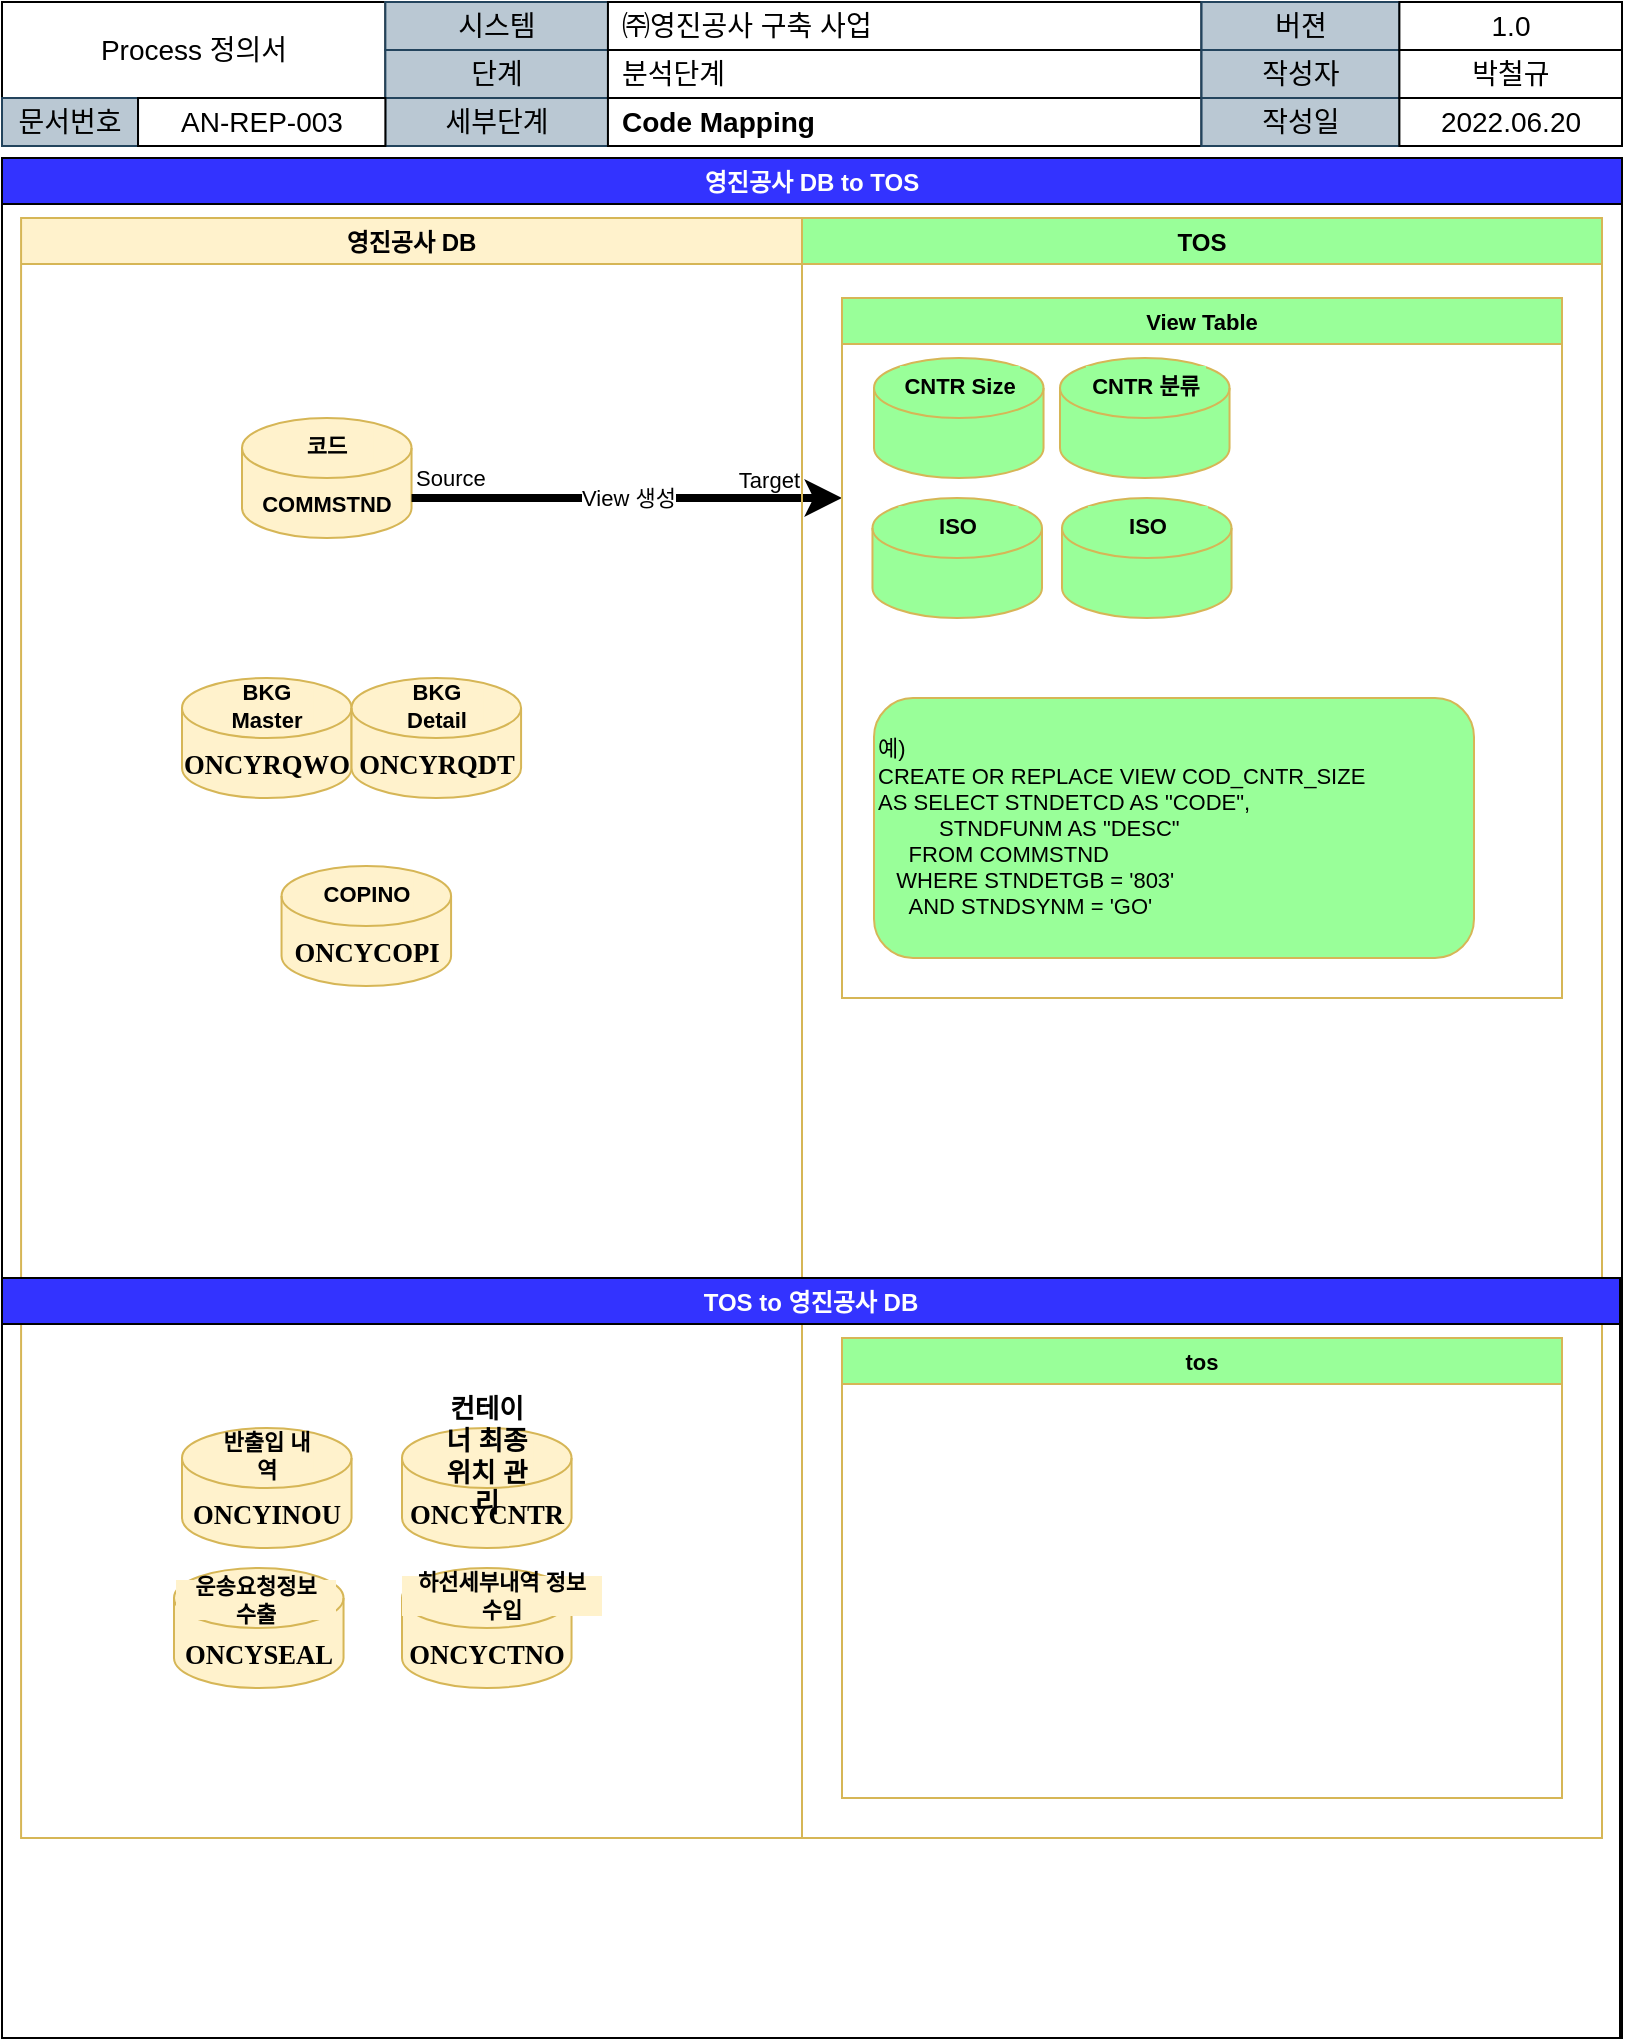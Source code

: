 <mxfile version="19.0.3" type="device"><diagram id="wt_jBTsRYYoexLTgwspS" name="Data 연동"><mxGraphModel dx="860" dy="704" grid="1" gridSize="10" guides="1" tooltips="1" connect="1" arrows="1" fold="1" page="1" pageScale="1" pageWidth="827" pageHeight="1169" math="0" shadow="0"><root><mxCell id="0"/><mxCell id="1" parent="0"/><mxCell id="JG6xR7-KhH6WIMGjo8ZL-10" value="영진공사 DB to TOS" style="swimlane;fillColor=#3333FF;fontColor=#FFFFFF;" vertex="1" parent="1"><mxGeometry x="10" y="90" width="810" height="940" as="geometry"/></mxCell><mxCell id="JG6xR7-KhH6WIMGjo8ZL-11" value="영진공사 DB" style="swimlane;fillColor=#fff2cc;strokeColor=#d6b656;startSize=23;" vertex="1" parent="JG6xR7-KhH6WIMGjo8ZL-10"><mxGeometry x="9.54" y="30" width="390.46" height="810" as="geometry"/></mxCell><mxCell id="JG6xR7-KhH6WIMGjo8ZL-12" style="edgeStyle=orthogonalEdgeStyle;rounded=0;orthogonalLoop=1;jettySize=auto;html=1;exitX=1;exitY=0.5;exitDx=0;exitDy=0;strokeColor=#FF0000;" edge="1" parent="JG6xR7-KhH6WIMGjo8ZL-11"><mxGeometry relative="1" as="geometry"><mxPoint x="241" y="420" as="targetPoint"/></mxGeometry></mxCell><mxCell id="LjD8sVheowiTAz0a9Ajj-3" value="" style="group;fontStyle=1" vertex="1" connectable="0" parent="JG6xR7-KhH6WIMGjo8ZL-11"><mxGeometry x="110.46" y="100" width="84.77" height="60" as="geometry"/></mxCell><mxCell id="LjD8sVheowiTAz0a9Ajj-1" value="COMMSTND" style="shape=cylinder3;whiteSpace=wrap;html=1;boundedLbl=1;backgroundOutline=1;size=15;fontSize=11;strokeColor=#D6B656;fillColor=#FFF2CC;fontStyle=1" vertex="1" parent="LjD8sVheowiTAz0a9Ajj-3"><mxGeometry width="84.77" height="60" as="geometry"/></mxCell><mxCell id="LjD8sVheowiTAz0a9Ajj-2" value="코드" style="rounded=0;whiteSpace=wrap;html=1;fontSize=11;strokeColor=none;fillColor=#FFF2CC;fontStyle=1" vertex="1" parent="LjD8sVheowiTAz0a9Ajj-3"><mxGeometry x="18.81" y="4" width="47.15" height="20" as="geometry"/></mxCell><mxCell id="LjD8sVheowiTAz0a9Ajj-21" value="" style="endArrow=classic;html=1;rounded=0;fontSize=11;strokeWidth=4;" edge="1" parent="JG6xR7-KhH6WIMGjo8ZL-11"><mxGeometry relative="1" as="geometry"><mxPoint x="195.23" y="140" as="sourcePoint"/><mxPoint x="410.46" y="140" as="targetPoint"/></mxGeometry></mxCell><mxCell id="LjD8sVheowiTAz0a9Ajj-22" value="View 생성" style="edgeLabel;resizable=0;html=1;align=center;verticalAlign=middle;fontSize=11;strokeColor=#D6B656;fillColor=#99FF99;" connectable="0" vertex="1" parent="LjD8sVheowiTAz0a9Ajj-21"><mxGeometry relative="1" as="geometry"/></mxCell><mxCell id="LjD8sVheowiTAz0a9Ajj-23" value="Source" style="edgeLabel;resizable=0;html=1;align=left;verticalAlign=bottom;fontSize=11;strokeColor=#D6B656;fillColor=#99FF99;" connectable="0" vertex="1" parent="LjD8sVheowiTAz0a9Ajj-21"><mxGeometry x="-1" relative="1" as="geometry"><mxPoint y="-2" as="offset"/></mxGeometry></mxCell><mxCell id="LjD8sVheowiTAz0a9Ajj-24" value="Target" style="edgeLabel;resizable=0;html=1;align=right;verticalAlign=bottom;fontSize=11;strokeColor=#D6B656;fillColor=#99FF99;" connectable="0" vertex="1" parent="LjD8sVheowiTAz0a9Ajj-21"><mxGeometry x="1" relative="1" as="geometry"><mxPoint x="-20" y="-1" as="offset"/></mxGeometry></mxCell><mxCell id="tDf80bBLrVIxVRzHua9G-3" value="" style="group;fontStyle=1" vertex="1" connectable="0" parent="JG6xR7-KhH6WIMGjo8ZL-11"><mxGeometry x="80.46" y="230" width="84.77" height="60" as="geometry"/></mxCell><mxCell id="tDf80bBLrVIxVRzHua9G-4" value="&lt;span style=&quot;font-size:10.0pt;mso-bidi-font-size:&lt;br/&gt;11.0pt;font-family:&amp;quot;맑은 고딕&amp;quot;;mso-ascii-theme-font:minor-latin;mso-fareast-theme-font:&lt;br/&gt;minor-fareast;mso-hansi-theme-font:minor-latin;mso-bidi-font-family:&amp;quot;Times New Roman&amp;quot;;&lt;br/&gt;mso-bidi-theme-font:minor-bidi;mso-ansi-language:EN-US;mso-fareast-language:&lt;br/&gt;KO;mso-bidi-language:AR-SA&quot; lang=&quot;EN-US&quot;&gt;ONCYRQWO&lt;/span&gt;" style="shape=cylinder3;whiteSpace=wrap;html=1;boundedLbl=1;backgroundOutline=1;size=15;fontSize=11;strokeColor=#D6B656;fillColor=#FFF2CC;fontStyle=1" vertex="1" parent="tDf80bBLrVIxVRzHua9G-3"><mxGeometry width="84.77" height="60" as="geometry"/></mxCell><mxCell id="tDf80bBLrVIxVRzHua9G-5" value="BKG Master" style="rounded=0;whiteSpace=wrap;html=1;fontSize=11;strokeColor=none;fillColor=#FFF2CC;fontStyle=1" vertex="1" parent="tDf80bBLrVIxVRzHua9G-3"><mxGeometry x="18.81" y="4" width="47.15" height="20" as="geometry"/></mxCell><mxCell id="tDf80bBLrVIxVRzHua9G-7" value="" style="group;fontStyle=1" vertex="1" connectable="0" parent="JG6xR7-KhH6WIMGjo8ZL-11"><mxGeometry x="165.23" y="230" width="84.77" height="60" as="geometry"/></mxCell><mxCell id="tDf80bBLrVIxVRzHua9G-8" value="&lt;span style=&quot;font-size:10.0pt;mso-bidi-font-size:&lt;br/&gt;11.0pt;font-family:&amp;quot;맑은 고딕&amp;quot;;mso-ascii-theme-font:minor-latin;mso-fareast-theme-font:&lt;br/&gt;minor-fareast;mso-hansi-theme-font:minor-latin;mso-bidi-font-family:&amp;quot;Times New Roman&amp;quot;;&lt;br/&gt;mso-bidi-theme-font:minor-bidi;mso-ansi-language:EN-US;mso-fareast-language:&lt;br/&gt;KO;mso-bidi-language:AR-SA&quot; lang=&quot;EN-US&quot;&gt;ONCYRQDT&lt;/span&gt;" style="shape=cylinder3;whiteSpace=wrap;html=1;boundedLbl=1;backgroundOutline=1;size=15;fontSize=11;strokeColor=#D6B656;fillColor=#FFF2CC;fontStyle=1" vertex="1" parent="tDf80bBLrVIxVRzHua9G-7"><mxGeometry width="84.77" height="60" as="geometry"/></mxCell><mxCell id="tDf80bBLrVIxVRzHua9G-9" value="BKG Detail" style="rounded=0;whiteSpace=wrap;html=1;fontSize=11;strokeColor=none;fillColor=#FFF2CC;fontStyle=1" vertex="1" parent="tDf80bBLrVIxVRzHua9G-7"><mxGeometry x="18.81" y="4" width="47.15" height="20" as="geometry"/></mxCell><mxCell id="JG6xR7-KhH6WIMGjo8ZL-21" value="TOS" style="swimlane;fillColor=#99FF99;strokeColor=#d6b656;" vertex="1" parent="JG6xR7-KhH6WIMGjo8ZL-10"><mxGeometry x="400" y="30" width="400" height="810" as="geometry"/></mxCell><mxCell id="JG6xR7-KhH6WIMGjo8ZL-22" style="edgeStyle=orthogonalEdgeStyle;rounded=0;orthogonalLoop=1;jettySize=auto;html=1;exitX=1;exitY=0.5;exitDx=0;exitDy=0;strokeColor=#FF0000;" edge="1" parent="JG6xR7-KhH6WIMGjo8ZL-21"><mxGeometry relative="1" as="geometry"><mxPoint x="241" y="420" as="targetPoint"/></mxGeometry></mxCell><mxCell id="JG6xR7-KhH6WIMGjo8ZL-41" value="cㅍ" style="group" vertex="1" connectable="0" parent="JG6xR7-KhH6WIMGjo8ZL-21"><mxGeometry x="194" y="30" width="51" height="37" as="geometry"/></mxCell><mxCell id="JG6xR7-KhH6WIMGjo8ZL-43" value="" style="rounded=0;whiteSpace=wrap;html=1;strokeColor=#FFFFFF;" vertex="1" parent="JG6xR7-KhH6WIMGjo8ZL-41"><mxGeometry x="12.5" y="-1" width="38.5" height="22" as="geometry"/></mxCell><mxCell id="LjD8sVheowiTAz0a9Ajj-18" value="View Table" style="swimlane;fontSize=11;strokeColor=#D6B656;fillColor=#99FF99;" vertex="1" parent="JG6xR7-KhH6WIMGjo8ZL-21"><mxGeometry x="20" y="40" width="360" height="350" as="geometry"/></mxCell><mxCell id="LjD8sVheowiTAz0a9Ajj-8" value="" style="group" vertex="1" connectable="0" parent="LjD8sVheowiTAz0a9Ajj-18"><mxGeometry x="109" y="30" width="84.77" height="60" as="geometry"/></mxCell><mxCell id="LjD8sVheowiTAz0a9Ajj-9" value="" style="shape=cylinder3;whiteSpace=wrap;html=1;boundedLbl=1;backgroundOutline=1;size=15;fontSize=11;strokeColor=#D6B656;fillColor=#99FF99;fontStyle=1" vertex="1" parent="LjD8sVheowiTAz0a9Ajj-8"><mxGeometry width="84.77" height="60" as="geometry"/></mxCell><mxCell id="LjD8sVheowiTAz0a9Ajj-10" value="CNTR 분류" style="rounded=0;whiteSpace=wrap;html=1;fontSize=11;strokeColor=none;fillColor=#99FF99;fontStyle=1;align=center;" vertex="1" parent="LjD8sVheowiTAz0a9Ajj-8"><mxGeometry x="13" y="4" width="60" height="20" as="geometry"/></mxCell><mxCell id="LjD8sVheowiTAz0a9Ajj-4" value="" style="group" vertex="1" connectable="0" parent="LjD8sVheowiTAz0a9Ajj-18"><mxGeometry x="16" y="30" width="84.77" height="60" as="geometry"/></mxCell><mxCell id="LjD8sVheowiTAz0a9Ajj-5" value="" style="shape=cylinder3;whiteSpace=wrap;html=1;boundedLbl=1;backgroundOutline=1;size=15;fontSize=11;strokeColor=#D6B656;fillColor=#99FF99;fontStyle=1" vertex="1" parent="LjD8sVheowiTAz0a9Ajj-4"><mxGeometry width="84.77" height="60" as="geometry"/></mxCell><mxCell id="LjD8sVheowiTAz0a9Ajj-6" value="CNTR Size" style="rounded=0;whiteSpace=wrap;html=1;fontSize=11;strokeColor=none;fillColor=#99FF99;fontStyle=1;align=center;" vertex="1" parent="LjD8sVheowiTAz0a9Ajj-4"><mxGeometry x="13" y="4" width="60" height="20" as="geometry"/></mxCell><mxCell id="LjD8sVheowiTAz0a9Ajj-11" value="" style="group" vertex="1" connectable="0" parent="LjD8sVheowiTAz0a9Ajj-18"><mxGeometry x="15.23" y="100" width="84.77" height="60" as="geometry"/></mxCell><mxCell id="LjD8sVheowiTAz0a9Ajj-12" value="" style="shape=cylinder3;whiteSpace=wrap;html=1;boundedLbl=1;backgroundOutline=1;size=15;fontSize=11;strokeColor=#D6B656;fillColor=#99FF99;fontStyle=1" vertex="1" parent="LjD8sVheowiTAz0a9Ajj-11"><mxGeometry width="84.77" height="60" as="geometry"/></mxCell><mxCell id="LjD8sVheowiTAz0a9Ajj-13" value="ISO" style="rounded=0;whiteSpace=wrap;html=1;fontSize=11;strokeColor=none;fillColor=#99FF99;fontStyle=1;align=center;" vertex="1" parent="LjD8sVheowiTAz0a9Ajj-11"><mxGeometry x="13" y="4" width="60" height="20" as="geometry"/></mxCell><mxCell id="LjD8sVheowiTAz0a9Ajj-26" value="" style="group" vertex="1" connectable="0" parent="LjD8sVheowiTAz0a9Ajj-18"><mxGeometry x="110" y="100" width="84.77" height="60" as="geometry"/></mxCell><mxCell id="LjD8sVheowiTAz0a9Ajj-27" value="" style="shape=cylinder3;whiteSpace=wrap;html=1;boundedLbl=1;backgroundOutline=1;size=15;fontSize=11;strokeColor=#D6B656;fillColor=#99FF99;fontStyle=1" vertex="1" parent="LjD8sVheowiTAz0a9Ajj-26"><mxGeometry width="84.77" height="60" as="geometry"/></mxCell><mxCell id="LjD8sVheowiTAz0a9Ajj-28" value="ISO" style="rounded=0;whiteSpace=wrap;html=1;fontSize=11;strokeColor=none;fillColor=#99FF99;fontStyle=1;align=center;" vertex="1" parent="LjD8sVheowiTAz0a9Ajj-26"><mxGeometry x="13" y="4" width="60" height="20" as="geometry"/></mxCell><mxCell id="LjD8sVheowiTAz0a9Ajj-29" value="예)&lt;br&gt;&lt;div&gt;CREATE OR REPLACE VIEW COD_CNTR_SIZE&lt;/div&gt;&lt;div&gt;AS SELECT STNDETCD AS &quot;CODE&quot;,&lt;/div&gt;&lt;div&gt;&amp;nbsp; &amp;nbsp; &amp;nbsp; &amp;nbsp; &amp;nbsp; STNDFUNM AS &quot;DESC&quot;&amp;nbsp;&amp;nbsp;&lt;/div&gt;&lt;div&gt;&amp;nbsp; &amp;nbsp; &amp;nbsp;FROM COMMSTND&lt;/div&gt;&lt;div&gt;&amp;nbsp; &amp;nbsp;WHERE STNDETGB = '803'&lt;/div&gt;&lt;div&gt;&amp;nbsp; &amp;nbsp; &amp;nbsp;AND STNDSYNM = 'GO'&lt;/div&gt;" style="rounded=1;whiteSpace=wrap;html=1;fontSize=11;strokeColor=#D6B656;fillColor=#99FF99;align=left;" vertex="1" parent="LjD8sVheowiTAz0a9Ajj-18"><mxGeometry x="16" y="200" width="300" height="130" as="geometry"/></mxCell><mxCell id="JG6xR7-KhH6WIMGjo8ZL-47" value="TOS to 영진공사 DB" style="swimlane;fillColor=#3333FF;strokeColor=#000000;fontColor=#FFFFFF;startSize=23;" vertex="1" parent="JG6xR7-KhH6WIMGjo8ZL-10"><mxGeometry y="560" width="809" height="380" as="geometry"/></mxCell><mxCell id="JG6xR7-KhH6WIMGjo8ZL-48" style="edgeStyle=orthogonalEdgeStyle;rounded=0;orthogonalLoop=1;jettySize=auto;html=1;exitX=1;exitY=0.5;exitDx=0;exitDy=0;strokeColor=#FF0000;" edge="1" parent="JG6xR7-KhH6WIMGjo8ZL-47"><mxGeometry relative="1" as="geometry"><mxPoint x="241" y="420" as="targetPoint"/></mxGeometry></mxCell><mxCell id="tDf80bBLrVIxVRzHua9G-14" value="" style="group;fontStyle=1" vertex="1" connectable="0" parent="JG6xR7-KhH6WIMGjo8ZL-47"><mxGeometry x="90" y="75" width="84.77" height="60" as="geometry"/></mxCell><mxCell id="tDf80bBLrVIxVRzHua9G-15" value="&lt;span style=&quot;font-size:10.0pt;mso-bidi-font-size:&lt;br/&gt;11.0pt;font-family:&amp;quot;맑은 고딕&amp;quot;;mso-ascii-theme-font:minor-latin;mso-fareast-theme-font:&lt;br/&gt;minor-fareast;mso-hansi-theme-font:minor-latin;mso-bidi-font-family:&amp;quot;Times New Roman&amp;quot;;&lt;br/&gt;mso-bidi-theme-font:minor-bidi;mso-ansi-language:EN-US;mso-fareast-language:&lt;br/&gt;KO;mso-bidi-language:AR-SA&quot; lang=&quot;EN-US&quot;&gt;ONCYINOU&lt;/span&gt;" style="shape=cylinder3;whiteSpace=wrap;html=1;boundedLbl=1;backgroundOutline=1;size=15;fontSize=11;strokeColor=#D6B656;fillColor=#FFF2CC;fontStyle=1" vertex="1" parent="tDf80bBLrVIxVRzHua9G-14"><mxGeometry width="84.77" height="60" as="geometry"/></mxCell><mxCell id="tDf80bBLrVIxVRzHua9G-16" value="&lt;span&gt;반출입 내역&lt;/span&gt;" style="rounded=0;whiteSpace=wrap;html=1;fontSize=11;strokeColor=none;fillColor=#FFF2CC;fontStyle=1" vertex="1" parent="tDf80bBLrVIxVRzHua9G-14"><mxGeometry x="18.81" y="4" width="47.15" height="20" as="geometry"/></mxCell><mxCell id="tDf80bBLrVIxVRzHua9G-17" value="" style="group;fontStyle=1" vertex="1" connectable="0" parent="JG6xR7-KhH6WIMGjo8ZL-47"><mxGeometry x="86" y="145" width="90" height="60" as="geometry"/></mxCell><mxCell id="tDf80bBLrVIxVRzHua9G-18" value="&lt;span style=&quot;font-size:10.0pt;mso-bidi-font-size:&lt;br/&gt;11.0pt;font-family:&amp;quot;맑은 고딕&amp;quot;;mso-ascii-theme-font:minor-latin;mso-fareast-theme-font:&lt;br/&gt;minor-fareast;mso-hansi-theme-font:minor-latin;mso-bidi-font-family:&amp;quot;Times New Roman&amp;quot;;&lt;br/&gt;mso-bidi-theme-font:minor-bidi;mso-ansi-language:EN-US;mso-fareast-language:&lt;br/&gt;KO;mso-bidi-language:AR-SA&quot; lang=&quot;EN-US&quot;&gt;ONCYSEAL&lt;/span&gt;" style="shape=cylinder3;whiteSpace=wrap;html=1;boundedLbl=1;backgroundOutline=1;size=15;fontSize=11;strokeColor=#D6B656;fillColor=#FFF2CC;fontStyle=1" vertex="1" parent="tDf80bBLrVIxVRzHua9G-17"><mxGeometry width="84.77" height="60" as="geometry"/></mxCell><mxCell id="tDf80bBLrVIxVRzHua9G-19" value="&lt;span&gt;운송요청정보&lt;br&gt;수출&lt;/span&gt;" style="rounded=0;whiteSpace=wrap;html=1;fontSize=11;strokeColor=none;fillColor=#FFF2CC;fontStyle=1" vertex="1" parent="tDf80bBLrVIxVRzHua9G-17"><mxGeometry x="1" y="6" width="80" height="20" as="geometry"/></mxCell><mxCell id="tDf80bBLrVIxVRzHua9G-23" value="" style="group;fontStyle=1" vertex="1" connectable="0" parent="JG6xR7-KhH6WIMGjo8ZL-47"><mxGeometry x="200" y="75" width="84.77" height="60" as="geometry"/></mxCell><mxCell id="tDf80bBLrVIxVRzHua9G-24" value="&lt;span style=&quot;font-size:10.0pt;mso-bidi-font-size:&lt;br/&gt;11.0pt;font-family:&amp;quot;맑은 고딕&amp;quot;;mso-ascii-theme-font:minor-latin;mso-fareast-theme-font:&lt;br/&gt;minor-fareast;mso-hansi-theme-font:minor-latin;mso-bidi-font-family:&amp;quot;Times New Roman&amp;quot;;&lt;br/&gt;mso-bidi-theme-font:minor-bidi;mso-ansi-language:EN-US;mso-fareast-language:&lt;br/&gt;KO;mso-bidi-language:AR-SA&quot; lang=&quot;EN-US&quot;&gt;ONCYCNTR&lt;/span&gt;" style="shape=cylinder3;whiteSpace=wrap;html=1;boundedLbl=1;backgroundOutline=1;size=15;fontSize=11;strokeColor=#D6B656;fillColor=#FFF2CC;fontStyle=1" vertex="1" parent="tDf80bBLrVIxVRzHua9G-23"><mxGeometry width="84.77" height="60" as="geometry"/></mxCell><mxCell id="tDf80bBLrVIxVRzHua9G-25" value="&lt;span style=&quot;font-size:10.0pt;mso-bidi-font-size:11.0pt;&lt;br/&gt;font-family:&amp;quot;맑은 고딕&amp;quot;;mso-ascii-theme-font:minor-latin;mso-fareast-theme-font:&lt;br/&gt;minor-fareast;mso-hansi-theme-font:minor-latin;mso-bidi-font-family:&amp;quot;Times New Roman&amp;quot;;&lt;br/&gt;mso-bidi-theme-font:minor-bidi;mso-ansi-language:EN-US;mso-fareast-language:&lt;br/&gt;KO;mso-bidi-language:AR-SA&quot;&gt;컨테이너 최종 위치 관리&lt;/span&gt;" style="rounded=0;whiteSpace=wrap;html=1;fontSize=11;strokeColor=none;fillColor=#FFF2CC;fontStyle=1" vertex="1" parent="tDf80bBLrVIxVRzHua9G-23"><mxGeometry x="18.81" y="4" width="47.15" height="20" as="geometry"/></mxCell><mxCell id="tDf80bBLrVIxVRzHua9G-20" value="" style="group;fontStyle=1" vertex="1" connectable="0" parent="JG6xR7-KhH6WIMGjo8ZL-47"><mxGeometry x="200" y="145" width="100" height="60" as="geometry"/></mxCell><mxCell id="tDf80bBLrVIxVRzHua9G-21" value="&lt;span style=&quot;font-size:10.0pt;mso-bidi-font-size:&lt;br/&gt;11.0pt;font-family:&amp;quot;맑은 고딕&amp;quot;;mso-ascii-theme-font:minor-latin;mso-fareast-theme-font:&lt;br/&gt;minor-fareast;mso-hansi-theme-font:minor-latin;mso-bidi-font-family:&amp;quot;Times New Roman&amp;quot;;&lt;br/&gt;mso-bidi-theme-font:minor-bidi;mso-ansi-language:EN-US;mso-fareast-language:&lt;br/&gt;KO;mso-bidi-language:AR-SA&quot; lang=&quot;EN-US&quot;&gt;ONCYCTNO&lt;/span&gt;" style="shape=cylinder3;whiteSpace=wrap;html=1;boundedLbl=1;backgroundOutline=1;size=15;fontSize=11;strokeColor=#D6B656;fillColor=#FFF2CC;fontStyle=1" vertex="1" parent="tDf80bBLrVIxVRzHua9G-20"><mxGeometry width="84.77" height="60" as="geometry"/></mxCell><mxCell id="tDf80bBLrVIxVRzHua9G-22" value="&lt;span&gt;하선세부내역 정보&lt;br&gt;수입&lt;/span&gt;" style="rounded=0;whiteSpace=wrap;html=1;fontSize=11;strokeColor=none;fillColor=#FFF2CC;fontStyle=1" vertex="1" parent="tDf80bBLrVIxVRzHua9G-20"><mxGeometry y="4" width="100" height="20" as="geometry"/></mxCell><mxCell id="tDf80bBLrVIxVRzHua9G-45" value="tos" style="swimlane;fontSize=11;strokeColor=#D6B656;fillColor=#99FF99;" vertex="1" parent="JG6xR7-KhH6WIMGjo8ZL-47"><mxGeometry x="420" y="30" width="360" height="230" as="geometry"/></mxCell><mxCell id="JG6xR7-KhH6WIMGjo8ZL-62" value="" style="group" connectable="0" vertex="1" parent="1"><mxGeometry x="10" y="12" width="810" height="72" as="geometry"/></mxCell><mxCell id="JG6xR7-KhH6WIMGjo8ZL-63" value="Process 정의서" style="rounded=0;whiteSpace=wrap;html=1;fontSize=14;" vertex="1" parent="JG6xR7-KhH6WIMGjo8ZL-62"><mxGeometry width="191.679" height="48" as="geometry"/></mxCell><mxCell id="JG6xR7-KhH6WIMGjo8ZL-64" value="" style="group;fillColor=#f5f5f5;strokeColor=#666666;fontColor=#333333;" vertex="1" connectable="0" parent="JG6xR7-KhH6WIMGjo8ZL-62"><mxGeometry x="191.679" width="111.298" height="72" as="geometry"/></mxCell><mxCell id="JG6xR7-KhH6WIMGjo8ZL-65" value="시스템" style="rounded=0;whiteSpace=wrap;html=1;fontSize=14;fillColor=#bac8d3;strokeColor=#23445d;" vertex="1" parent="JG6xR7-KhH6WIMGjo8ZL-64"><mxGeometry width="111.298" height="24" as="geometry"/></mxCell><mxCell id="JG6xR7-KhH6WIMGjo8ZL-66" value="단계" style="rounded=0;whiteSpace=wrap;html=1;fontSize=14;fillColor=#bac8d3;strokeColor=#23445d;" vertex="1" parent="JG6xR7-KhH6WIMGjo8ZL-64"><mxGeometry y="24" width="111.298" height="24" as="geometry"/></mxCell><mxCell id="JG6xR7-KhH6WIMGjo8ZL-67" value="세부단계" style="rounded=0;whiteSpace=wrap;html=1;fontSize=14;fillColor=#bac8d3;strokeColor=#23445d;" vertex="1" parent="JG6xR7-KhH6WIMGjo8ZL-64"><mxGeometry y="48" width="111.298" height="24" as="geometry"/></mxCell><mxCell id="JG6xR7-KhH6WIMGjo8ZL-68" value="" style="group;align=left;" vertex="1" connectable="0" parent="JG6xR7-KhH6WIMGjo8ZL-62"><mxGeometry x="302.977" width="296.794" height="72" as="geometry"/></mxCell><mxCell id="JG6xR7-KhH6WIMGjo8ZL-69" value="㈜영진공사 구축 사업" style="rounded=0;whiteSpace=wrap;html=1;fontSize=14;align=left;spacingLeft=5;" vertex="1" parent="JG6xR7-KhH6WIMGjo8ZL-68"><mxGeometry width="296.794" height="24" as="geometry"/></mxCell><mxCell id="JG6xR7-KhH6WIMGjo8ZL-70" value="분석단계" style="rounded=0;whiteSpace=wrap;html=1;fontSize=14;align=left;spacingLeft=5;" vertex="1" parent="JG6xR7-KhH6WIMGjo8ZL-68"><mxGeometry y="24" width="296.794" height="24" as="geometry"/></mxCell><mxCell id="JG6xR7-KhH6WIMGjo8ZL-71" value="&lt;b&gt;Code Mapping&lt;/b&gt;" style="rounded=0;whiteSpace=wrap;html=1;fontSize=14;align=left;spacingLeft=5;" vertex="1" parent="JG6xR7-KhH6WIMGjo8ZL-68"><mxGeometry y="48" width="296.794" height="24" as="geometry"/></mxCell><mxCell id="JG6xR7-KhH6WIMGjo8ZL-72" value="" style="group;fillColor=#bac8d3;strokeColor=#23445d;" vertex="1" connectable="0" parent="JG6xR7-KhH6WIMGjo8ZL-62"><mxGeometry x="599.771" width="98.931" height="72" as="geometry"/></mxCell><mxCell id="JG6xR7-KhH6WIMGjo8ZL-73" value="버젼" style="rounded=0;whiteSpace=wrap;html=1;fontSize=14;fillColor=#bac8d3;strokeColor=#23445d;" vertex="1" parent="JG6xR7-KhH6WIMGjo8ZL-72"><mxGeometry width="98.931" height="24" as="geometry"/></mxCell><mxCell id="JG6xR7-KhH6WIMGjo8ZL-74" value="작성자" style="rounded=0;whiteSpace=wrap;html=1;fontSize=14;fillColor=#bac8d3;strokeColor=#23445d;" vertex="1" parent="JG6xR7-KhH6WIMGjo8ZL-72"><mxGeometry y="24" width="98.931" height="24" as="geometry"/></mxCell><mxCell id="JG6xR7-KhH6WIMGjo8ZL-75" value="작성일" style="rounded=0;whiteSpace=wrap;html=1;fontSize=14;fillColor=#bac8d3;strokeColor=#23445d;" vertex="1" parent="JG6xR7-KhH6WIMGjo8ZL-72"><mxGeometry y="48" width="98.931" height="24" as="geometry"/></mxCell><mxCell id="JG6xR7-KhH6WIMGjo8ZL-76" value="" style="group" vertex="1" connectable="0" parent="JG6xR7-KhH6WIMGjo8ZL-62"><mxGeometry x="698.702" width="111.298" height="72" as="geometry"/></mxCell><mxCell id="JG6xR7-KhH6WIMGjo8ZL-77" value="1.0" style="rounded=0;whiteSpace=wrap;html=1;fontSize=14;" vertex="1" parent="JG6xR7-KhH6WIMGjo8ZL-76"><mxGeometry width="111.298" height="24" as="geometry"/></mxCell><mxCell id="JG6xR7-KhH6WIMGjo8ZL-78" style="edgeStyle=orthogonalEdgeStyle;rounded=0;orthogonalLoop=1;jettySize=auto;html=1;exitX=0.75;exitY=1;exitDx=0;exitDy=0;" edge="1" parent="JG6xR7-KhH6WIMGjo8ZL-76" source="JG6xR7-KhH6WIMGjo8ZL-79" target="JG6xR7-KhH6WIMGjo8ZL-80"><mxGeometry relative="1" as="geometry"><Array as="points"><mxPoint x="86.565" y="60"/><mxPoint x="86.565" y="60"/></Array></mxGeometry></mxCell><mxCell id="JG6xR7-KhH6WIMGjo8ZL-79" value="박철규" style="rounded=0;whiteSpace=wrap;html=1;fontSize=14;" vertex="1" parent="JG6xR7-KhH6WIMGjo8ZL-76"><mxGeometry y="24" width="111.298" height="24" as="geometry"/></mxCell><mxCell id="JG6xR7-KhH6WIMGjo8ZL-80" value="2022.06.20" style="rounded=0;whiteSpace=wrap;html=1;fontSize=14;" vertex="1" parent="JG6xR7-KhH6WIMGjo8ZL-76"><mxGeometry y="48" width="111.298" height="24" as="geometry"/></mxCell><mxCell id="JG6xR7-KhH6WIMGjo8ZL-81" value="문서번호" style="rounded=0;whiteSpace=wrap;html=1;fontSize=14;fillColor=#bac8d3;strokeColor=#23445d;" vertex="1" parent="JG6xR7-KhH6WIMGjo8ZL-62"><mxGeometry y="48" width="68.015" height="24" as="geometry"/></mxCell><mxCell id="JG6xR7-KhH6WIMGjo8ZL-82" value="AN-REP-003" style="rounded=0;whiteSpace=wrap;html=1;fontSize=14;" vertex="1" parent="JG6xR7-KhH6WIMGjo8ZL-62"><mxGeometry x="68.015" y="48" width="123.664" height="24" as="geometry"/></mxCell><mxCell id="tDf80bBLrVIxVRzHua9G-10" value="" style="group;fontStyle=1" vertex="1" connectable="0" parent="1"><mxGeometry x="149.77" y="444" width="84.77" height="60" as="geometry"/></mxCell><mxCell id="tDf80bBLrVIxVRzHua9G-11" value="&lt;span style=&quot;font-size:10.0pt;mso-bidi-font-size:&lt;br/&gt;11.0pt;font-family:&amp;quot;맑은 고딕&amp;quot;;mso-ascii-theme-font:minor-latin;mso-fareast-theme-font:&lt;br/&gt;minor-fareast;mso-hansi-theme-font:minor-latin;mso-bidi-font-family:&amp;quot;Times New Roman&amp;quot;;&lt;br/&gt;mso-bidi-theme-font:minor-bidi;mso-ansi-language:EN-US;mso-fareast-language:&lt;br/&gt;KO;mso-bidi-language:AR-SA&quot; lang=&quot;EN-US&quot;&gt;ONCYCOPI&lt;/span&gt;" style="shape=cylinder3;whiteSpace=wrap;html=1;boundedLbl=1;backgroundOutline=1;size=15;fontSize=11;strokeColor=#D6B656;fillColor=#FFF2CC;fontStyle=1" vertex="1" parent="tDf80bBLrVIxVRzHua9G-10"><mxGeometry width="84.77" height="60" as="geometry"/></mxCell><mxCell id="tDf80bBLrVIxVRzHua9G-12" value="COPINO" style="rounded=0;whiteSpace=wrap;html=1;fontSize=11;strokeColor=none;fillColor=#FFF2CC;fontStyle=1" vertex="1" parent="tDf80bBLrVIxVRzHua9G-10"><mxGeometry x="18.81" y="4" width="47.15" height="20" as="geometry"/></mxCell></root></mxGraphModel></diagram></mxfile>